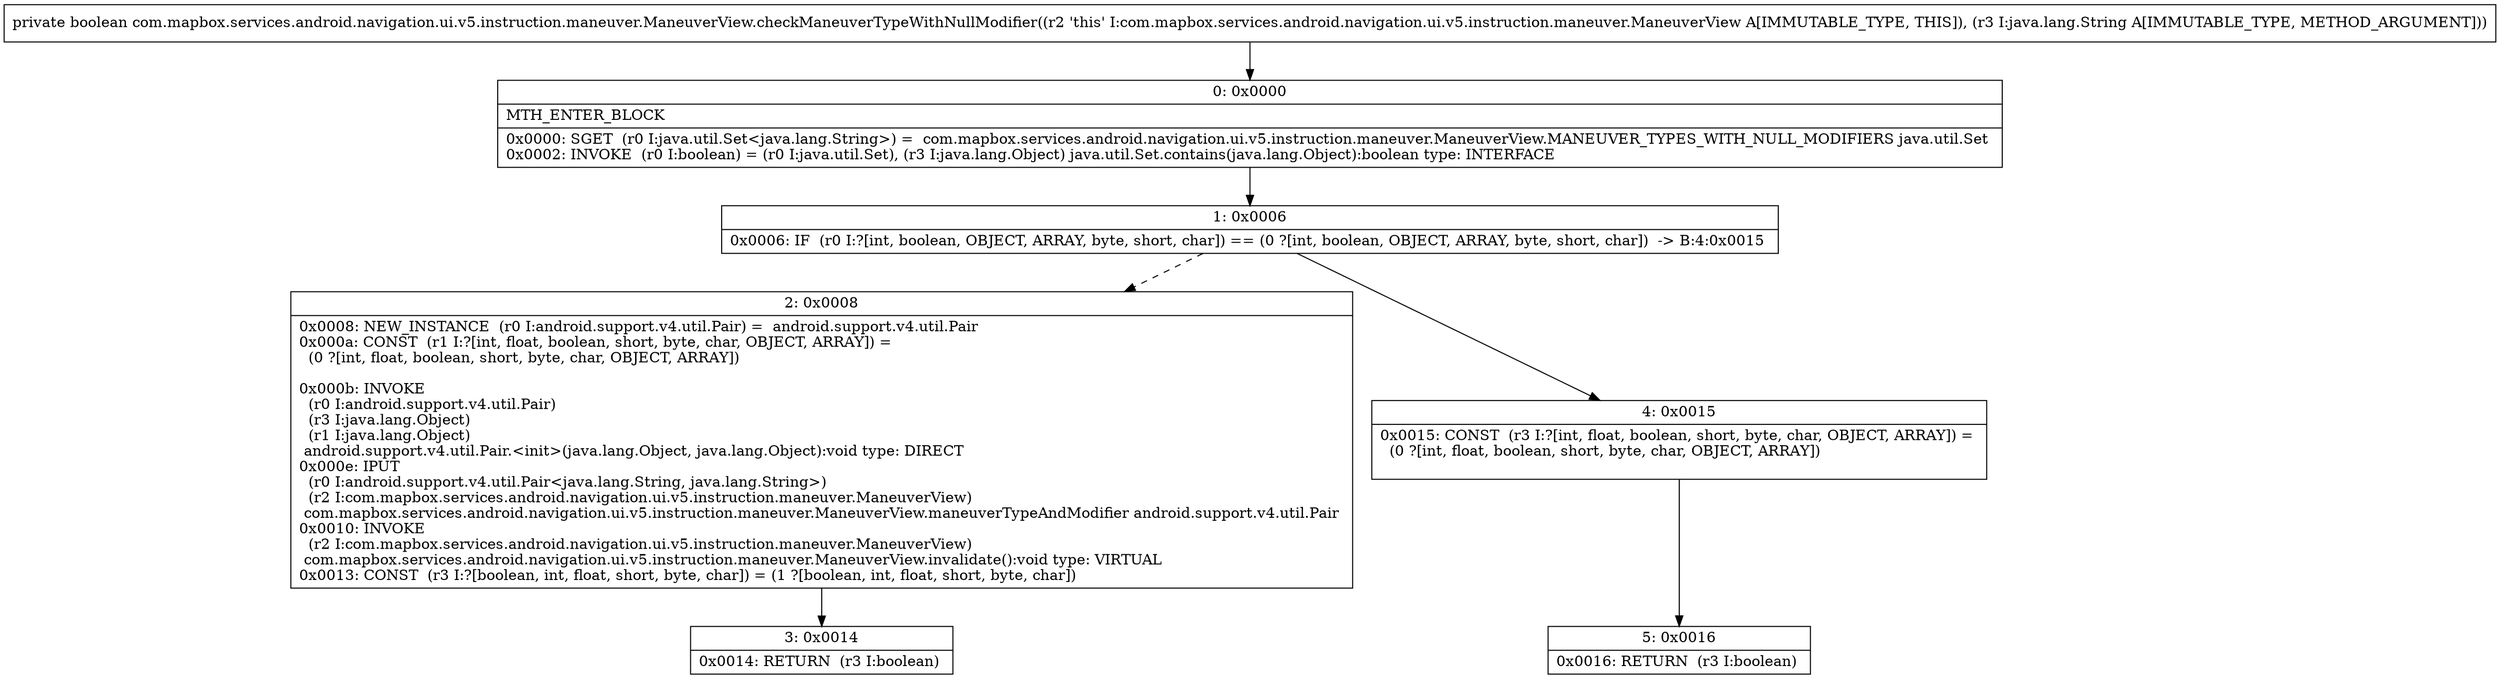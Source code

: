 digraph "CFG forcom.mapbox.services.android.navigation.ui.v5.instruction.maneuver.ManeuverView.checkManeuverTypeWithNullModifier(Ljava\/lang\/String;)Z" {
Node_0 [shape=record,label="{0\:\ 0x0000|MTH_ENTER_BLOCK\l|0x0000: SGET  (r0 I:java.util.Set\<java.lang.String\>) =  com.mapbox.services.android.navigation.ui.v5.instruction.maneuver.ManeuverView.MANEUVER_TYPES_WITH_NULL_MODIFIERS java.util.Set \l0x0002: INVOKE  (r0 I:boolean) = (r0 I:java.util.Set), (r3 I:java.lang.Object) java.util.Set.contains(java.lang.Object):boolean type: INTERFACE \l}"];
Node_1 [shape=record,label="{1\:\ 0x0006|0x0006: IF  (r0 I:?[int, boolean, OBJECT, ARRAY, byte, short, char]) == (0 ?[int, boolean, OBJECT, ARRAY, byte, short, char])  \-\> B:4:0x0015 \l}"];
Node_2 [shape=record,label="{2\:\ 0x0008|0x0008: NEW_INSTANCE  (r0 I:android.support.v4.util.Pair) =  android.support.v4.util.Pair \l0x000a: CONST  (r1 I:?[int, float, boolean, short, byte, char, OBJECT, ARRAY]) = \l  (0 ?[int, float, boolean, short, byte, char, OBJECT, ARRAY])\l \l0x000b: INVOKE  \l  (r0 I:android.support.v4.util.Pair)\l  (r3 I:java.lang.Object)\l  (r1 I:java.lang.Object)\l android.support.v4.util.Pair.\<init\>(java.lang.Object, java.lang.Object):void type: DIRECT \l0x000e: IPUT  \l  (r0 I:android.support.v4.util.Pair\<java.lang.String, java.lang.String\>)\l  (r2 I:com.mapbox.services.android.navigation.ui.v5.instruction.maneuver.ManeuverView)\l com.mapbox.services.android.navigation.ui.v5.instruction.maneuver.ManeuverView.maneuverTypeAndModifier android.support.v4.util.Pair \l0x0010: INVOKE  \l  (r2 I:com.mapbox.services.android.navigation.ui.v5.instruction.maneuver.ManeuverView)\l com.mapbox.services.android.navigation.ui.v5.instruction.maneuver.ManeuverView.invalidate():void type: VIRTUAL \l0x0013: CONST  (r3 I:?[boolean, int, float, short, byte, char]) = (1 ?[boolean, int, float, short, byte, char]) \l}"];
Node_3 [shape=record,label="{3\:\ 0x0014|0x0014: RETURN  (r3 I:boolean) \l}"];
Node_4 [shape=record,label="{4\:\ 0x0015|0x0015: CONST  (r3 I:?[int, float, boolean, short, byte, char, OBJECT, ARRAY]) = \l  (0 ?[int, float, boolean, short, byte, char, OBJECT, ARRAY])\l \l}"];
Node_5 [shape=record,label="{5\:\ 0x0016|0x0016: RETURN  (r3 I:boolean) \l}"];
MethodNode[shape=record,label="{private boolean com.mapbox.services.android.navigation.ui.v5.instruction.maneuver.ManeuverView.checkManeuverTypeWithNullModifier((r2 'this' I:com.mapbox.services.android.navigation.ui.v5.instruction.maneuver.ManeuverView A[IMMUTABLE_TYPE, THIS]), (r3 I:java.lang.String A[IMMUTABLE_TYPE, METHOD_ARGUMENT])) }"];
MethodNode -> Node_0;
Node_0 -> Node_1;
Node_1 -> Node_2[style=dashed];
Node_1 -> Node_4;
Node_2 -> Node_3;
Node_4 -> Node_5;
}

